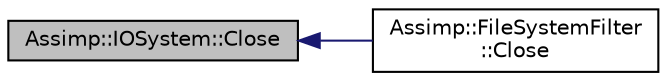 digraph "Assimp::IOSystem::Close"
{
  edge [fontname="Helvetica",fontsize="10",labelfontname="Helvetica",labelfontsize="10"];
  node [fontname="Helvetica",fontsize="10",shape=record];
  rankdir="LR";
  Node1 [label="Assimp::IOSystem::Close",height=0.2,width=0.4,color="black", fillcolor="grey75", style="filled", fontcolor="black"];
  Node1 -> Node2 [dir="back",color="midnightblue",fontsize="10",style="solid",fontname="Helvetica"];
  Node2 [label="Assimp::FileSystemFilter\l::Close",height=0.2,width=0.4,color="black", fillcolor="white", style="filled",URL="$class_assimp_1_1_file_system_filter.html#a1cf69a7931a31596eefba4fc442bc90f"];
}
